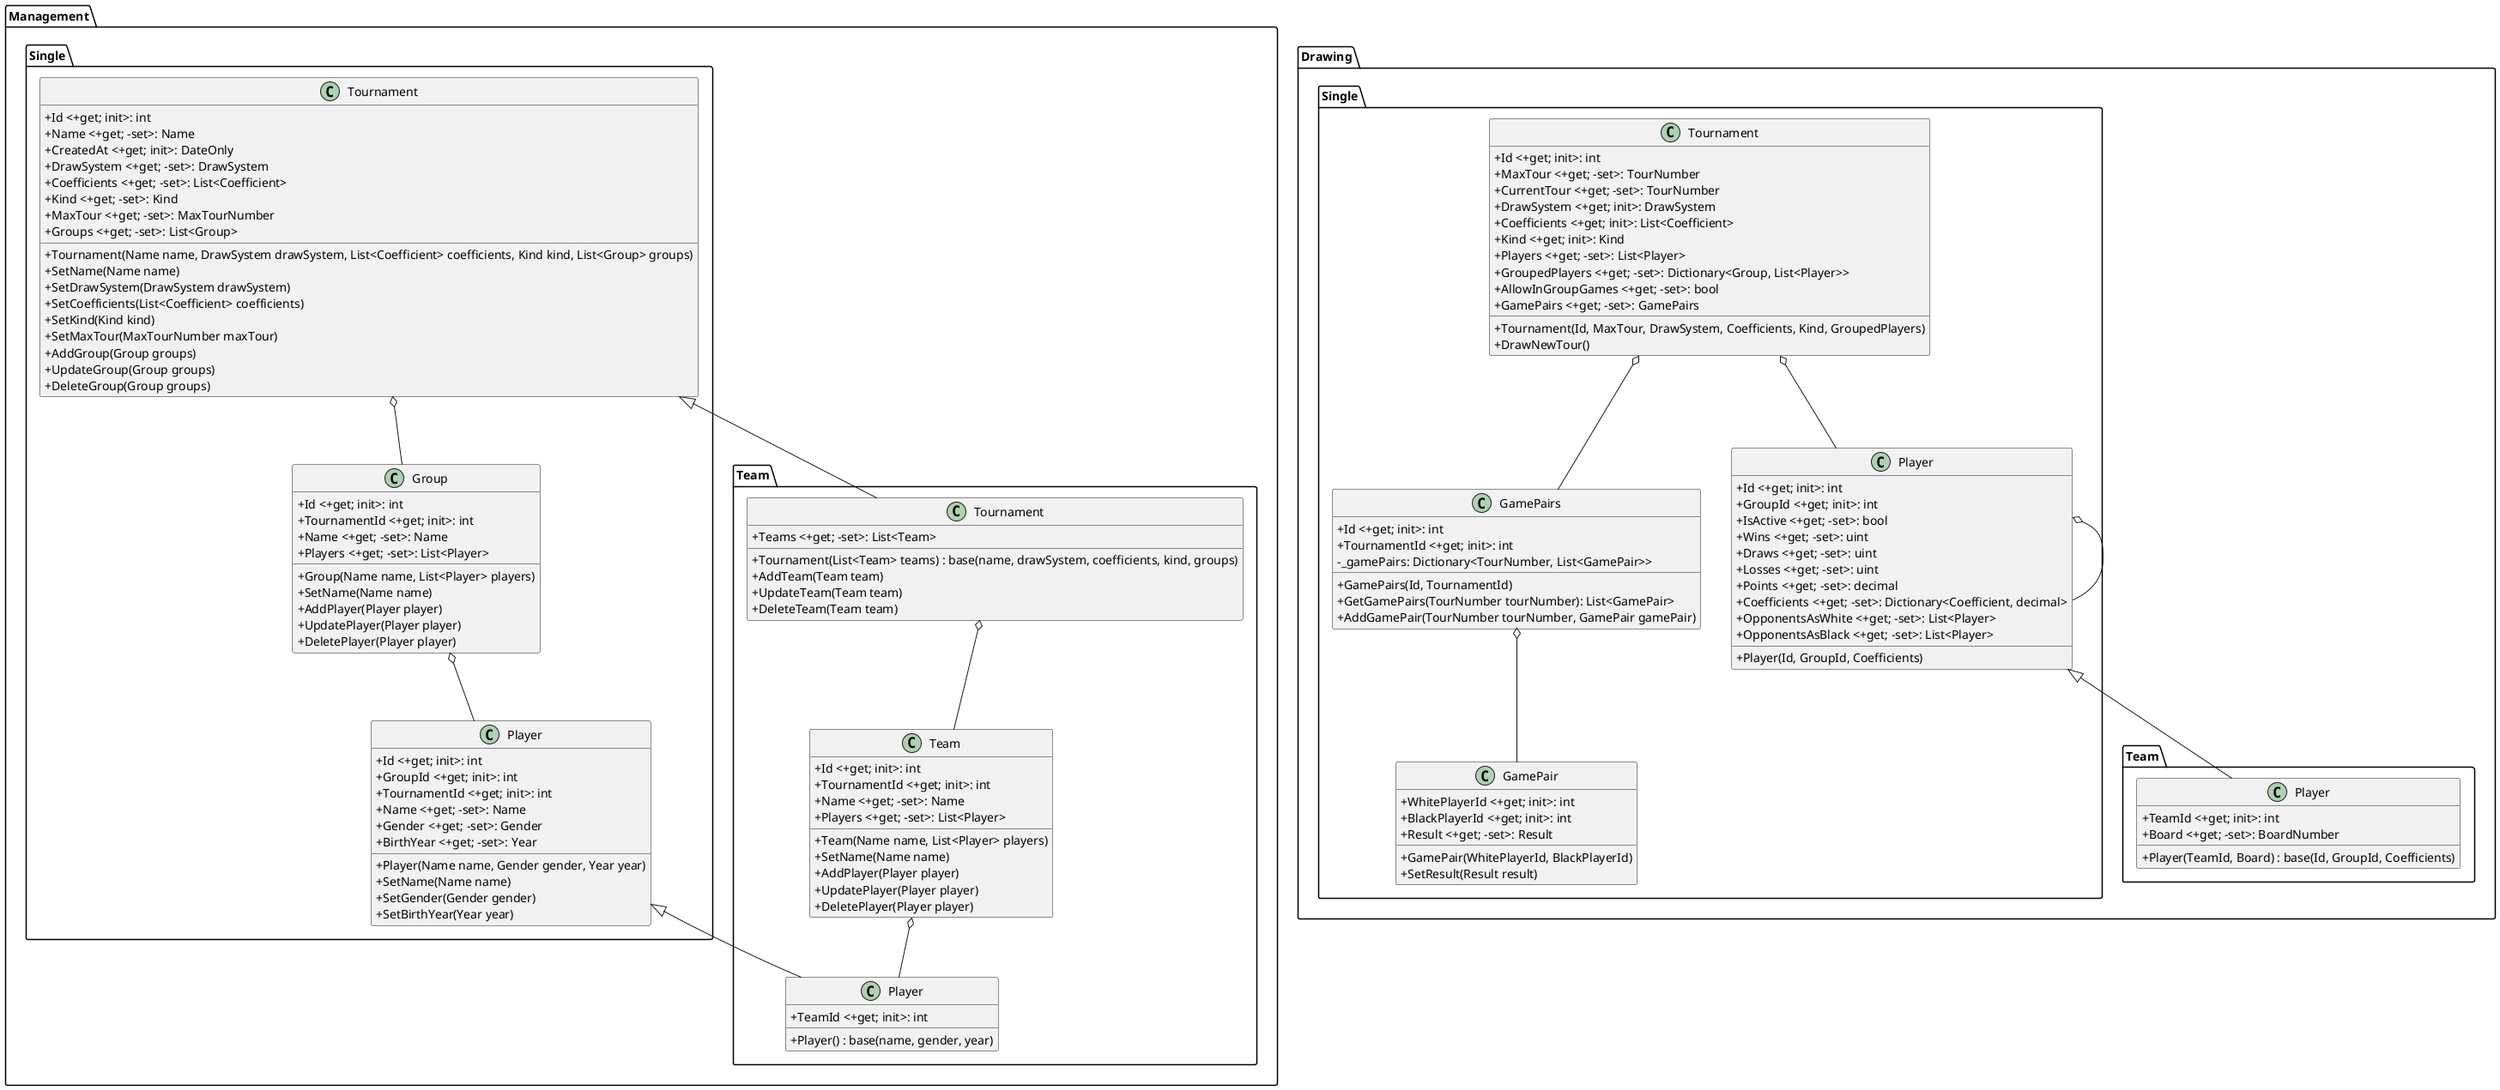 ﻿@startuml

skinparam ClassAttributeIconSize 0
skinparam ClassAttributeFontName JetBrains Mono

namespace Management {

    namespace Single {
        class Tournament {
            + Id <+get; init>: int
            + Name <+get; -set>: Name
            + CreatedAt <+get; init>: DateOnly
            + DrawSystem <+get; -set>: DrawSystem
            + Coefficients <+get; -set>: List<Coefficient>
            + Kind <+get; -set>: Kind
            + MaxTour <+get; -set>: MaxTourNumber
            + Groups <+get; -set>: List<Group>
            + Tournament(Name name, DrawSystem drawSystem, List<Coefficient> coefficients, Kind kind, List<Group> groups)
            + SetName(Name name)
            + SetDrawSystem(DrawSystem drawSystem)
            + SetCoefficients(List<Coefficient> coefficients)
            + SetKind(Kind kind)
            + SetMaxTour(MaxTourNumber maxTour)
            + AddGroup(Group groups)
            + UpdateGroup(Group groups)
            + DeleteGroup(Group groups)
        }

        class Group {
            + Id <+get; init>: int
            + TournamentId <+get; init>: int
            + Name <+get; -set>: Name
            + Players <+get; -set>: List<Player>
            + Group(Name name, List<Player> players)
            + SetName(Name name)
            + AddPlayer(Player player)
            + UpdatePlayer(Player player)
            + DeletePlayer(Player player)
        }

        class Player {
            + Id <+get; init>: int
            + GroupId <+get; init>: int
            + TournamentId <+get; init>: int
            + Name <+get; -set>: Name
            + Gender <+get; -set>: Gender
            + BirthYear <+get; -set>: Year
            + Player(Name name, Gender gender, Year year)
            + SetName(Name name)
            + SetGender(Gender gender)
            + SetBirthYear(Year year)
        }

        Tournament o-d- Group
        Group o-- Player
    }

    namespace Team {
        class Tournament {
            + Teams <+get; -set>: List<Team>
            + Tournament(List<Team> teams) : base(name, drawSystem, coefficients, kind, groups)
            + AddTeam(Team team)
            + UpdateTeam(Team team)
            + DeleteTeam(Team team)
        }

        class Team {
            + Id <+get; init>: int
            + TournamentId <+get; init>: int
            + Name <+get; -set>: Name
            + Players <+get; -set>: List<Player>
            + Team(Name name, List<Player> players)
            + SetName(Name name)
            + AddPlayer(Player player)
            + UpdatePlayer(Player player)
            + DeletePlayer(Player player)
        }

        class Player {
            + TeamId <+get; init>: int
            + Player() : base(name, gender, year)
        }
    }

    Team.Tournament -u-|> Single.Tournament
    Team.Tournament o-d- Team.Team
    Team.Player -u-|> Single.Player
    Team.Team o-- Team.Player
}

namespace Drawing {
    namespace Single {
        class Tournament {
            + Id <+get; init>: int
            + MaxTour <+get; -set>: TourNumber
            + CurrentTour <+get; -set>: TourNumber
            + DrawSystem <+get; init>: DrawSystem
            + Coefficients <+get; init>: List<Coefficient>
            + Kind <+get; init>: Kind
            + Players <+get; -set>: List<Player>
            + GroupedPlayers <+get; -set>: Dictionary<Group, List<Player>>
            + AllowInGroupGames <+get; -set>: bool
            + GamePairs <+get; -set>: GamePairs
            + Tournament(Id, MaxTour, DrawSystem, Coefficients, Kind, GroupedPlayers)
            + DrawNewTour()
        }

        class Player {
            + Id <+get; init>: int
            + GroupId <+get; init>: int
            + IsActive <+get; -set>: bool
            + Wins <+get; -set>: uint
            + Draws <+get; -set>: uint
            + Losses <+get; -set>: uint
            + Points <+get; -set>: decimal
            + Coefficients <+get; -set>: Dictionary<Coefficient, decimal>
            + OpponentsAsWhite <+get; -set>: List<Player>
            + OpponentsAsBlack <+get; -set>: List<Player>
            + Player(Id, GroupId, Coefficients)
        }

        class GamePairs {
            + Id <+get; init>: int
            + TournamentId <+get; init>: int
            - _gamePairs: Dictionary<TourNumber, List<GamePair>>
            + GamePairs(Id, TournamentId)
            + GetGamePairs(TourNumber tourNumber): List<GamePair>
            + AddGamePair(TourNumber tourNumber, GamePair gamePair)
        }

        class GamePair {
            + WhitePlayerId <+get; init>: int
            + BlackPlayerId <+get; init>: int
            + Result <+get; -set>: Result
            + GamePair(WhitePlayerId, BlackPlayerId)
            + SetResult(Result result)
        }

        Player o-- Player
        Tournament o-- Player
        GamePairs o-- GamePair
        Tournament o-- GamePairs
    }

    namespace Team {
        class Player {
            + TeamId <+get; init>: int
            + Board <+get; -set>: BoardNumber
            + Player(TeamId, Board) : base(Id, GroupId, Coefficients)
        }
    }

    Team.Player -u-|> Single.Player
}

@enduml
